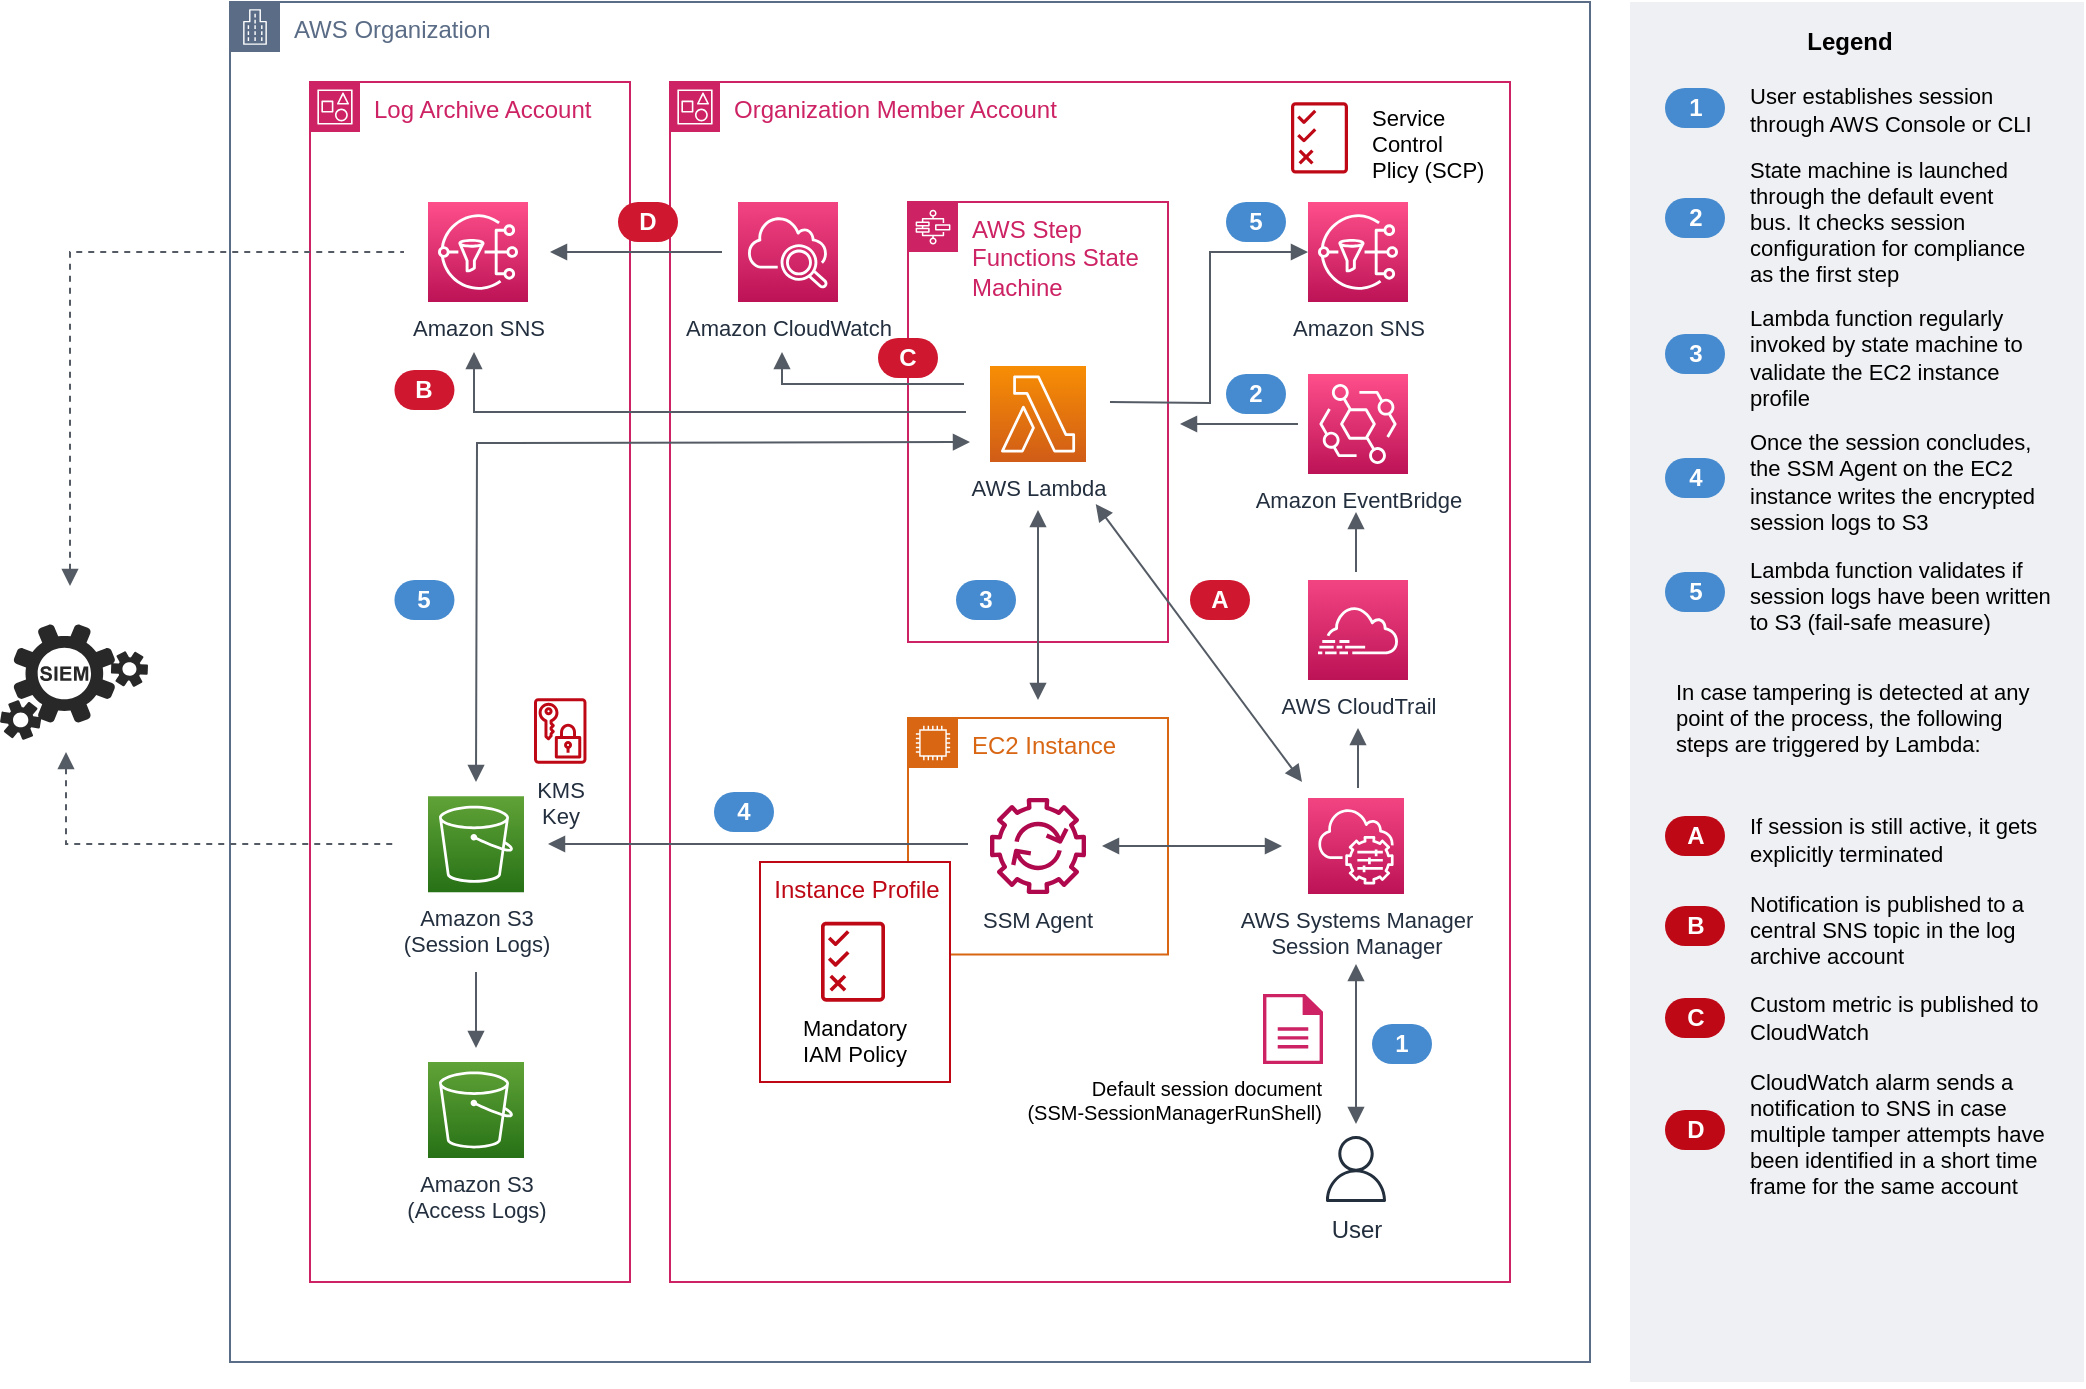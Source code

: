 <mxfile version="20.6.0" type="device"><diagram id="DbHAe8DEd5VPT8f4FB3c" name="Page-1"><mxGraphModel dx="2094" dy="766" grid="0" gridSize="10" guides="1" tooltips="1" connect="1" arrows="1" fold="1" page="0" pageScale="1" pageWidth="850" pageHeight="1100" math="0" shadow="0"><root><mxCell id="0"/><mxCell id="1" parent="0"/><mxCell id="8o182Y1B1sE2RElDFnX9-1" value="Log Archive Account" style="points=[[0,0],[0.25,0],[0.5,0],[0.75,0],[1,0],[1,0.25],[1,0.5],[1,0.75],[1,1],[0.75,1],[0.5,1],[0.25,1],[0,1],[0,0.75],[0,0.5],[0,0.25]];outlineConnect=0;gradientColor=none;html=1;whiteSpace=wrap;fontSize=12;fontStyle=0;container=1;pointerEvents=0;collapsible=0;recursiveResize=0;shape=mxgraph.aws4.group;grIcon=mxgraph.aws4.group_account;strokeColor=#CD2264;fillColor=none;verticalAlign=top;align=left;spacingLeft=30;fontColor=#CD2264;dashed=0;" parent="1" vertex="1"><mxGeometry x="40" y="80" width="160" height="600" as="geometry"/></mxCell><mxCell id="8o182Y1B1sE2RElDFnX9-2" value="Organization Member Account" style="points=[[0,0],[0.25,0],[0.5,0],[0.75,0],[1,0],[1,0.25],[1,0.5],[1,0.75],[1,1],[0.75,1],[0.5,1],[0.25,1],[0,1],[0,0.75],[0,0.5],[0,0.25]];outlineConnect=0;gradientColor=none;html=1;whiteSpace=wrap;fontSize=12;fontStyle=0;container=1;pointerEvents=0;collapsible=0;recursiveResize=0;shape=mxgraph.aws4.group;grIcon=mxgraph.aws4.group_account;strokeColor=#CD2264;fillColor=none;verticalAlign=top;align=left;spacingLeft=30;fontColor=#CD2264;dashed=0;" parent="1" vertex="1"><mxGeometry x="220" y="80" width="420" height="600" as="geometry"/></mxCell><mxCell id="8o182Y1B1sE2RElDFnX9-3" value="AWS Organization" style="points=[[0,0],[0.25,0],[0.5,0],[0.75,0],[1,0],[1,0.25],[1,0.5],[1,0.75],[1,1],[0.75,1],[0.5,1],[0.25,1],[0,1],[0,0.75],[0,0.5],[0,0.25]];outlineConnect=0;gradientColor=none;html=1;whiteSpace=wrap;fontSize=12;fontStyle=0;container=1;pointerEvents=0;collapsible=0;recursiveResize=0;shape=mxgraph.aws4.group;grIcon=mxgraph.aws4.group_corporate_data_center;strokeColor=#5A6C86;fillColor=none;verticalAlign=top;align=left;spacingLeft=30;fontColor=#5A6C86;dashed=0;" parent="1" vertex="1"><mxGeometry y="40" width="680" height="680" as="geometry"/></mxCell><mxCell id="8o182Y1B1sE2RElDFnX9-4" value="EC2 Instance" style="points=[[0,0],[0.25,0],[0.5,0],[0.75,0],[1,0],[1,0.25],[1,0.5],[1,0.75],[1,1],[0.75,1],[0.5,1],[0.25,1],[0,1],[0,0.75],[0,0.5],[0,0.25]];outlineConnect=0;gradientColor=none;html=1;whiteSpace=wrap;fontSize=12;fontStyle=0;container=1;pointerEvents=0;collapsible=0;recursiveResize=0;shape=mxgraph.aws4.group;grIcon=mxgraph.aws4.group_ec2_instance_contents;strokeColor=#D86613;fillColor=none;verticalAlign=top;align=left;spacingLeft=30;fontColor=#D86613;dashed=0;" parent="8o182Y1B1sE2RElDFnX9-3" vertex="1"><mxGeometry x="339" y="358" width="130" height="118.26" as="geometry"/></mxCell><mxCell id="8o182Y1B1sE2RElDFnX9-6" value="SSM Agent" style="sketch=0;outlineConnect=0;fontColor=#232F3E;gradientColor=none;fillColor=#B0084D;strokeColor=none;dashed=0;verticalLabelPosition=bottom;verticalAlign=top;align=center;fontSize=11;fontStyle=0;aspect=fixed;pointerEvents=1;shape=mxgraph.aws4.automation;" parent="8o182Y1B1sE2RElDFnX9-4" vertex="1"><mxGeometry x="41" y="40" width="48" height="48" as="geometry"/></mxCell><mxCell id="8o182Y1B1sE2RElDFnX9-7" value="&lt;div style=&quot;font-size: 11px;&quot;&gt;AWS Systems Manager&lt;/div&gt;&lt;div style=&quot;font-size: 11px;&quot;&gt;Session Manager&lt;br style=&quot;font-size: 11px;&quot;&gt;&lt;/div&gt;" style="sketch=0;points=[[0,0,0],[0.25,0,0],[0.5,0,0],[0.75,0,0],[1,0,0],[0,1,0],[0.25,1,0],[0.5,1,0],[0.75,1,0],[1,1,0],[0,0.25,0],[0,0.5,0],[0,0.75,0],[1,0.25,0],[1,0.5,0],[1,0.75,0]];points=[[0,0,0],[0.25,0,0],[0.5,0,0],[0.75,0,0],[1,0,0],[0,1,0],[0.25,1,0],[0.5,1,0],[0.75,1,0],[1,1,0],[0,0.25,0],[0,0.5,0],[0,0.75,0],[1,0.25,0],[1,0.5,0],[1,0.75,0]];outlineConnect=0;fontColor=#232F3E;gradientColor=#F34482;gradientDirection=north;fillColor=#BC1356;strokeColor=#ffffff;dashed=0;verticalLabelPosition=bottom;verticalAlign=top;align=center;html=1;fontSize=11;fontStyle=0;aspect=fixed;shape=mxgraph.aws4.resourceIcon;resIcon=mxgraph.aws4.systems_manager;" parent="8o182Y1B1sE2RElDFnX9-3" vertex="1"><mxGeometry x="539" y="398" width="48" height="48" as="geometry"/></mxCell><mxCell id="8o182Y1B1sE2RElDFnX9-8" value="" style="edgeStyle=orthogonalEdgeStyle;html=1;endArrow=block;elbow=vertical;startArrow=block;startFill=1;endFill=1;strokeColor=#545B64;rounded=0;fontSize=11;" parent="8o182Y1B1sE2RElDFnX9-3" edge="1"><mxGeometry width="100" relative="1" as="geometry"><mxPoint x="436" y="422" as="sourcePoint"/><mxPoint x="526" y="422" as="targetPoint"/></mxGeometry></mxCell><mxCell id="8o182Y1B1sE2RElDFnX9-9" value="User" style="sketch=0;outlineConnect=0;fontColor=#232F3E;gradientColor=none;fillColor=#232F3D;strokeColor=none;dashed=0;verticalLabelPosition=bottom;verticalAlign=top;align=center;html=1;fontSize=12;fontStyle=0;aspect=fixed;pointerEvents=1;shape=mxgraph.aws4.user;" parent="8o182Y1B1sE2RElDFnX9-3" vertex="1"><mxGeometry x="546.5" y="567" width="33" height="33" as="geometry"/></mxCell><mxCell id="8o182Y1B1sE2RElDFnX9-10" value="" style="html=1;endArrow=block;elbow=vertical;startArrow=block;startFill=1;endFill=1;strokeColor=#545B64;rounded=0;fontSize=11;" parent="8o182Y1B1sE2RElDFnX9-3" edge="1"><mxGeometry width="100" relative="1" as="geometry"><mxPoint x="563" y="561" as="sourcePoint"/><mxPoint x="563" y="481" as="targetPoint"/></mxGeometry></mxCell><mxCell id="8o182Y1B1sE2RElDFnX9-16" value="1" style="rounded=1;whiteSpace=wrap;html=1;fontSize=12;arcSize=50;fillColor=#468BCF;strokeColor=none;fontStyle=1;fontColor=#FFFFFF;verticalAlign=middle;" parent="8o182Y1B1sE2RElDFnX9-3" vertex="1"><mxGeometry x="571" y="511" width="30" height="20" as="geometry"/></mxCell><mxCell id="8o182Y1B1sE2RElDFnX9-17" value="&lt;div align=&quot;right&quot;&gt;&lt;font style=&quot;font-size: 10px;&quot;&gt;Default session document &lt;br&gt;&lt;/font&gt;&lt;/div&gt;&lt;div align=&quot;right&quot;&gt;&lt;font style=&quot;font-size: 10px;&quot;&gt;(&lt;span id=&quot;docs-internal-guid-f964c8bb-7fff-404f-c81f-6e6604c1600f&quot; style=&quot;font-family: Arial; color: rgb(0, 0, 0); background-color: transparent; font-weight: 400; font-style: normal; font-variant: normal; text-decoration: none; vertical-align: baseline;&quot;&gt;SSM-SessionManagerRunShell)&lt;/span&gt;&lt;/font&gt;&lt;/div&gt;" style="sketch=0;pointerEvents=1;shadow=0;dashed=0;html=1;strokeColor=none;fillColor=#CD2264;labelPosition=center;verticalLabelPosition=bottom;verticalAlign=top;outlineConnect=0;align=right;shape=mxgraph.office.concepts.document;fontSize=10;fontColor=#000000;" parent="8o182Y1B1sE2RElDFnX9-3" vertex="1"><mxGeometry x="516.5" y="496" width="30" height="35" as="geometry"/></mxCell><mxCell id="8o182Y1B1sE2RElDFnX9-18" value="AWS CloudTrail" style="sketch=0;points=[[0,0,0],[0.25,0,0],[0.5,0,0],[0.75,0,0],[1,0,0],[0,1,0],[0.25,1,0],[0.5,1,0],[0.75,1,0],[1,1,0],[0,0.25,0],[0,0.5,0],[0,0.75,0],[1,0.25,0],[1,0.5,0],[1,0.75,0]];points=[[0,0,0],[0.25,0,0],[0.5,0,0],[0.75,0,0],[1,0,0],[0,1,0],[0.25,1,0],[0.5,1,0],[0.75,1,0],[1,1,0],[0,0.25,0],[0,0.5,0],[0,0.75,0],[1,0.25,0],[1,0.5,0],[1,0.75,0]];outlineConnect=0;fontColor=#232F3E;gradientColor=#F34482;gradientDirection=north;fillColor=#BC1356;strokeColor=#ffffff;dashed=0;verticalLabelPosition=bottom;verticalAlign=top;align=center;html=1;fontSize=11;fontStyle=0;aspect=fixed;shape=mxgraph.aws4.resourceIcon;resIcon=mxgraph.aws4.cloudtrail;" parent="8o182Y1B1sE2RElDFnX9-3" vertex="1"><mxGeometry x="539" y="289" width="50" height="50" as="geometry"/></mxCell><mxCell id="8o182Y1B1sE2RElDFnX9-19" value="" style="edgeStyle=orthogonalEdgeStyle;html=1;endArrow=block;elbow=vertical;startArrow=none;endFill=1;strokeColor=#545B64;rounded=0;fontSize=12;fontColor=#000000;" parent="8o182Y1B1sE2RElDFnX9-3" edge="1"><mxGeometry width="100" relative="1" as="geometry"><mxPoint x="564" y="393" as="sourcePoint"/><mxPoint x="564" y="363" as="targetPoint"/></mxGeometry></mxCell><mxCell id="8o182Y1B1sE2RElDFnX9-33" value="Amazon EventBridge" style="sketch=0;points=[[0,0,0],[0.25,0,0],[0.5,0,0],[0.75,0,0],[1,0,0],[0,1,0],[0.25,1,0],[0.5,1,0],[0.75,1,0],[1,1,0],[0,0.25,0],[0,0.5,0],[0,0.75,0],[1,0.25,0],[1,0.5,0],[1,0.75,0]];outlineConnect=0;fontColor=#232F3E;gradientColor=#FF4F8B;gradientDirection=north;fillColor=#BC1356;strokeColor=#ffffff;dashed=0;verticalLabelPosition=bottom;verticalAlign=top;align=center;html=1;fontSize=11;fontStyle=0;aspect=fixed;shape=mxgraph.aws4.resourceIcon;resIcon=mxgraph.aws4.eventbridge;" parent="8o182Y1B1sE2RElDFnX9-3" vertex="1"><mxGeometry x="539" y="186" width="50" height="50" as="geometry"/></mxCell><mxCell id="8o182Y1B1sE2RElDFnX9-35" value="AWS Step Functions State Machine" style="points=[[0,0],[0.25,0],[0.5,0],[0.75,0],[1,0],[1,0.25],[1,0.5],[1,0.75],[1,1],[0.75,1],[0.5,1],[0.25,1],[0,1],[0,0.75],[0,0.5],[0,0.25]];outlineConnect=0;gradientColor=none;html=1;whiteSpace=wrap;fontSize=12;fontStyle=0;container=1;pointerEvents=0;collapsible=0;recursiveResize=0;shape=mxgraph.aws4.group;grIcon=mxgraph.aws4.group_aws_step_functions_workflow;strokeColor=#CD2264;fillColor=none;verticalAlign=top;align=left;spacingLeft=30;fontColor=#CD2264;dashed=0;" parent="8o182Y1B1sE2RElDFnX9-3" vertex="1"><mxGeometry x="339" y="100" width="130" height="220" as="geometry"/></mxCell><mxCell id="8o182Y1B1sE2RElDFnX9-42" value="3" style="rounded=1;whiteSpace=wrap;html=1;fontSize=12;arcSize=50;fillColor=#468BCF;strokeColor=none;fontStyle=1;fontColor=#FFFFFF;verticalAlign=middle;" parent="8o182Y1B1sE2RElDFnX9-35" vertex="1"><mxGeometry x="24" y="189" width="30" height="20" as="geometry"/></mxCell><mxCell id="8o182Y1B1sE2RElDFnX9-55" value="&lt;div style=&quot;font-size: 11px;&quot;&gt;AWS Lambda &lt;br style=&quot;font-size: 11px;&quot;&gt;&lt;/div&gt;&lt;div style=&quot;font-size: 11px;&quot;&gt;&lt;br&gt;&lt;/div&gt;" style="sketch=0;points=[[0,0,0],[0.25,0,0],[0.5,0,0],[0.75,0,0],[1,0,0],[0,1,0],[0.25,1,0],[0.5,1,0],[0.75,1,0],[1,1,0],[0,0.25,0],[0,0.5,0],[0,0.75,0],[1,0.25,0],[1,0.5,0],[1,0.75,0]];outlineConnect=0;fontColor=#232F3E;gradientColor=#F78E04;gradientDirection=north;fillColor=#D05C17;strokeColor=#ffffff;dashed=0;verticalLabelPosition=bottom;verticalAlign=top;align=center;html=1;fontSize=12;fontStyle=0;aspect=fixed;shape=mxgraph.aws4.resourceIcon;resIcon=mxgraph.aws4.lambda;shadow=0;" parent="8o182Y1B1sE2RElDFnX9-35" vertex="1"><mxGeometry x="41" y="82" width="48" height="48" as="geometry"/></mxCell><mxCell id="2LndBZS6i5SbtHKy5Jkg-8" value="C" style="rounded=1;whiteSpace=wrap;html=1;fontSize=12;arcSize=50;fillColor=#CF172F;strokeColor=none;fontStyle=1;fontColor=#FFFFFF;" vertex="1" parent="8o182Y1B1sE2RElDFnX9-35"><mxGeometry x="-15" y="68" width="30" height="20" as="geometry"/></mxCell><mxCell id="8o182Y1B1sE2RElDFnX9-37" value="" style="edgeStyle=orthogonalEdgeStyle;html=1;endArrow=block;elbow=vertical;startArrow=none;endFill=1;strokeColor=#545B64;rounded=0;fontSize=12;fontColor=#000000;" parent="8o182Y1B1sE2RElDFnX9-3" edge="1"><mxGeometry width="100" relative="1" as="geometry"><mxPoint x="534" y="211" as="sourcePoint"/><mxPoint x="475" y="211" as="targetPoint"/></mxGeometry></mxCell><mxCell id="8o182Y1B1sE2RElDFnX9-38" value="2" style="rounded=1;whiteSpace=wrap;html=1;fontSize=12;arcSize=50;fillColor=#468BCF;strokeColor=none;fontStyle=1;fontColor=#FFFFFF;verticalAlign=middle;" parent="8o182Y1B1sE2RElDFnX9-3" vertex="1"><mxGeometry x="498" y="186" width="30" height="20" as="geometry"/></mxCell><mxCell id="8o182Y1B1sE2RElDFnX9-41" value="" style="edgeStyle=orthogonalEdgeStyle;html=1;endArrow=block;elbow=vertical;startArrow=block;startFill=1;endFill=1;strokeColor=#545B64;rounded=0;fontSize=11;fontColor=#000000;entryX=0.5;entryY=0;entryDx=0;entryDy=0;" parent="8o182Y1B1sE2RElDFnX9-3" edge="1"><mxGeometry width="100" relative="1" as="geometry"><mxPoint x="404" y="254" as="sourcePoint"/><mxPoint x="404" y="349" as="targetPoint"/></mxGeometry></mxCell><mxCell id="8o182Y1B1sE2RElDFnX9-51" value="Instance Profile" style="fillColor=default;strokeColor=#BF0816;verticalAlign=top;fontStyle=0;fontColor=#BF0816;shadow=0;sketch=0;fontSize=12;html=1;" parent="8o182Y1B1sE2RElDFnX9-3" vertex="1"><mxGeometry x="265" y="430" width="95" height="110" as="geometry"/></mxCell><mxCell id="8o182Y1B1sE2RElDFnX9-52" style="edgeStyle=none;rounded=0;orthogonalLoop=1;jettySize=auto;html=1;exitX=1;exitY=0.5;exitDx=0;exitDy=0;fontSize=11;fontColor=#000000;" parent="8o182Y1B1sE2RElDFnX9-3" edge="1"><mxGeometry relative="1" as="geometry"><mxPoint x="354.0" y="489" as="sourcePoint"/><mxPoint x="354.0" y="489" as="targetPoint"/></mxGeometry></mxCell><mxCell id="8o182Y1B1sE2RElDFnX9-45" value="&lt;div style=&quot;font-size: 11px;&quot;&gt;Mandatory&lt;br style=&quot;font-size: 11px;&quot;&gt;&lt;/div&gt;&lt;div style=&quot;font-size: 11px;&quot;&gt;IAM Policy&lt;/div&gt;" style="sketch=0;outlineConnect=0;fontColor=#000000;gradientColor=none;fillColor=#BF0816;strokeColor=none;dashed=0;verticalLabelPosition=bottom;verticalAlign=top;align=center;html=1;fontSize=11;fontStyle=0;aspect=fixed;pointerEvents=1;shape=mxgraph.aws4.permissions;shadow=0;" parent="8o182Y1B1sE2RElDFnX9-3" vertex="1"><mxGeometry x="295.5" y="459.74" width="32" height="40.26" as="geometry"/></mxCell><mxCell id="8o182Y1B1sE2RElDFnX9-54" value="&lt;div style=&quot;font-size: 11px;&quot;&gt;Amazon S3&lt;/div&gt;&lt;div style=&quot;font-size: 11px;&quot;&gt;(Session Logs)&lt;/div&gt;" style="sketch=0;points=[[0,0,0],[0.25,0,0],[0.5,0,0],[0.75,0,0],[1,0,0],[0,1,0],[0.25,1,0],[0.5,1,0],[0.75,1,0],[1,1,0],[0,0.25,0],[0,0.5,0],[0,0.75,0],[1,0.25,0],[1,0.5,0],[1,0.75,0]];outlineConnect=0;fontColor=#232F3E;gradientColor=#60A337;gradientDirection=north;fillColor=#277116;strokeColor=#ffffff;dashed=0;verticalLabelPosition=bottom;verticalAlign=top;align=center;html=1;fontSize=11;fontStyle=0;aspect=fixed;shape=mxgraph.aws4.resourceIcon;resIcon=mxgraph.aws4.s3;shadow=0;" parent="8o182Y1B1sE2RElDFnX9-3" vertex="1"><mxGeometry x="99" y="397.13" width="48" height="48" as="geometry"/></mxCell><mxCell id="8o182Y1B1sE2RElDFnX9-57" value="" style="edgeStyle=orthogonalEdgeStyle;html=1;endArrow=block;elbow=vertical;startArrow=none;endFill=1;strokeColor=#545B64;rounded=0;fontSize=12;fontColor=#000000;" parent="8o182Y1B1sE2RElDFnX9-3" edge="1"><mxGeometry width="100" relative="1" as="geometry"><mxPoint x="369" y="421" as="sourcePoint"/><mxPoint x="159" y="421" as="targetPoint"/><Array as="points"><mxPoint x="329" y="421"/><mxPoint x="329" y="421"/></Array></mxGeometry></mxCell><mxCell id="8o182Y1B1sE2RElDFnX9-58" value="" style="html=1;endArrow=block;elbow=vertical;startArrow=block;startFill=1;endFill=1;strokeColor=#545B64;rounded=0;fontSize=11;fontColor=#000000;edgeStyle=orthogonalEdgeStyle;" parent="8o182Y1B1sE2RElDFnX9-3" edge="1"><mxGeometry width="100" relative="1" as="geometry"><mxPoint x="370" y="220" as="sourcePoint"/><mxPoint x="123" y="390" as="targetPoint"/></mxGeometry></mxCell><mxCell id="8o182Y1B1sE2RElDFnX9-59" value="5" style="rounded=1;whiteSpace=wrap;html=1;fontSize=12;arcSize=50;fillColor=#468BCF;strokeColor=none;fontStyle=1;fontColor=#FFFFFF;" parent="8o182Y1B1sE2RElDFnX9-3" vertex="1"><mxGeometry x="82.23" y="289" width="30" height="20" as="geometry"/></mxCell><mxCell id="8o182Y1B1sE2RElDFnX9-62" value="&lt;div style=&quot;font-size: 11px;&quot;&gt;Amazon S3&lt;br style=&quot;font-size: 11px;&quot;&gt;(Access Logs)&lt;/div&gt;" style="sketch=0;points=[[0,0,0],[0.25,0,0],[0.5,0,0],[0.75,0,0],[1,0,0],[0,1,0],[0.25,1,0],[0.5,1,0],[0.75,1,0],[1,1,0],[0,0.25,0],[0,0.5,0],[0,0.75,0],[1,0.25,0],[1,0.5,0],[1,0.75,0]];outlineConnect=0;fontColor=#232F3E;gradientColor=#60A337;gradientDirection=north;fillColor=#277116;strokeColor=#ffffff;dashed=0;verticalLabelPosition=bottom;verticalAlign=top;align=center;html=1;fontSize=11;fontStyle=0;aspect=fixed;shape=mxgraph.aws4.resourceIcon;resIcon=mxgraph.aws4.s3;shadow=0;" parent="8o182Y1B1sE2RElDFnX9-3" vertex="1"><mxGeometry x="99" y="530" width="48" height="48" as="geometry"/></mxCell><mxCell id="8o182Y1B1sE2RElDFnX9-65" value="&lt;div&gt;KMS &lt;br&gt;&lt;/div&gt;&lt;div&gt;Key&lt;/div&gt;" style="sketch=0;outlineConnect=0;fontColor=#232F3E;gradientColor=none;fillColor=#BF0816;strokeColor=none;dashed=0;verticalLabelPosition=bottom;verticalAlign=top;align=center;html=1;fontSize=11;fontStyle=0;aspect=fixed;pointerEvents=1;shape=mxgraph.aws4.data_encryption_key;shadow=0;horizontal=1;" parent="8o182Y1B1sE2RElDFnX9-3" vertex="1"><mxGeometry x="152" y="348" width="26.23" height="33" as="geometry"/></mxCell><mxCell id="8o182Y1B1sE2RElDFnX9-66" value="" style="sketch=0;outlineConnect=0;fontColor=#232F3E;gradientColor=none;fillColor=#BF0816;strokeColor=none;dashed=0;verticalLabelPosition=bottom;verticalAlign=top;align=center;html=1;fontSize=12;fontStyle=0;aspect=fixed;pointerEvents=1;shape=mxgraph.aws4.permissions;shadow=0;" parent="8o182Y1B1sE2RElDFnX9-3" vertex="1"><mxGeometry x="530.5" y="50" width="28.5" height="35.85" as="geometry"/></mxCell><mxCell id="8o182Y1B1sE2RElDFnX9-67" value="&lt;div align=&quot;left&quot;&gt;Service Control Plicy (SCP)&lt;br&gt;&lt;/div&gt;" style="text;html=1;strokeColor=none;fillColor=none;align=center;verticalAlign=middle;whiteSpace=wrap;rounded=0;shadow=0;sketch=0;fontSize=11;fontColor=#000000;" parent="8o182Y1B1sE2RElDFnX9-3" vertex="1"><mxGeometry x="570" y="55.85" width="60" height="30" as="geometry"/></mxCell><mxCell id="8o182Y1B1sE2RElDFnX9-68" value="Amazon SNS" style="sketch=0;points=[[0,0,0],[0.25,0,0],[0.5,0,0],[0.75,0,0],[1,0,0],[0,1,0],[0.25,1,0],[0.5,1,0],[0.75,1,0],[1,1,0],[0,0.25,0],[0,0.5,0],[0,0.75,0],[1,0.25,0],[1,0.5,0],[1,0.75,0]];outlineConnect=0;fontColor=#232F3E;gradientColor=#FF4F8B;gradientDirection=north;fillColor=#BC1356;strokeColor=#ffffff;dashed=0;verticalLabelPosition=bottom;verticalAlign=top;align=center;html=1;fontSize=11;fontStyle=0;aspect=fixed;shape=mxgraph.aws4.resourceIcon;resIcon=mxgraph.aws4.sns;shadow=0;" parent="8o182Y1B1sE2RElDFnX9-3" vertex="1"><mxGeometry x="539" y="100" width="50" height="50" as="geometry"/></mxCell><mxCell id="8o182Y1B1sE2RElDFnX9-69" value="" style="html=1;endArrow=block;elbow=vertical;startArrow=none;endFill=1;strokeColor=#545B64;rounded=0;fontSize=12;fontColor=#000000;edgeStyle=orthogonalEdgeStyle;entryX=0;entryY=0.5;entryDx=0;entryDy=0;entryPerimeter=0;" parent="8o182Y1B1sE2RElDFnX9-3" target="8o182Y1B1sE2RElDFnX9-68" edge="1"><mxGeometry width="100" relative="1" as="geometry"><mxPoint x="440" y="200" as="sourcePoint"/><mxPoint x="530" y="130" as="targetPoint"/></mxGeometry></mxCell><mxCell id="8o182Y1B1sE2RElDFnX9-70" value="Amazon SNS" style="sketch=0;points=[[0,0,0],[0.25,0,0],[0.5,0,0],[0.75,0,0],[1,0,0],[0,1,0],[0.25,1,0],[0.5,1,0],[0.75,1,0],[1,1,0],[0,0.25,0],[0,0.5,0],[0,0.75,0],[1,0.25,0],[1,0.5,0],[1,0.75,0]];outlineConnect=0;fontColor=#232F3E;gradientColor=#FF4F8B;gradientDirection=north;fillColor=#BC1356;strokeColor=#ffffff;dashed=0;verticalLabelPosition=bottom;verticalAlign=top;align=center;html=1;fontSize=11;fontStyle=0;aspect=fixed;shape=mxgraph.aws4.resourceIcon;resIcon=mxgraph.aws4.sns;shadow=0;" parent="8o182Y1B1sE2RElDFnX9-3" vertex="1"><mxGeometry x="99" y="100" width="50" height="50" as="geometry"/></mxCell><mxCell id="8o182Y1B1sE2RElDFnX9-71" value="" style="html=1;endArrow=none;elbow=vertical;startArrow=block;endFill=0;strokeColor=#545B64;rounded=0;fontSize=12;fontColor=#000000;edgeStyle=orthogonalEdgeStyle;startFill=1;" parent="8o182Y1B1sE2RElDFnX9-3" edge="1"><mxGeometry width="100" relative="1" as="geometry"><mxPoint x="122" y="175" as="sourcePoint"/><mxPoint x="368" y="205" as="targetPoint"/><Array as="points"><mxPoint x="122" y="205"/></Array></mxGeometry></mxCell><mxCell id="8o182Y1B1sE2RElDFnX9-72" value="5" style="rounded=1;whiteSpace=wrap;html=1;fontSize=12;arcSize=50;fillColor=#468BCF;strokeColor=none;fontStyle=1;fontColor=#FFFFFF;" parent="8o182Y1B1sE2RElDFnX9-3" vertex="1"><mxGeometry x="498" y="100" width="30" height="20" as="geometry"/></mxCell><mxCell id="8o182Y1B1sE2RElDFnX9-75" value="B" style="rounded=1;whiteSpace=wrap;html=1;fontSize=12;arcSize=50;fillColor=#CF172F;strokeColor=none;fontStyle=1;fontColor=#FFFFFF;" parent="8o182Y1B1sE2RElDFnX9-3" vertex="1"><mxGeometry x="82.23" y="184" width="30" height="20" as="geometry"/></mxCell><mxCell id="8o182Y1B1sE2RElDFnX9-78" value="&lt;div style=&quot;font-size: 11px;&quot;&gt;Amazon CloudWatch&lt;br&gt;&lt;/div&gt;" style="sketch=0;points=[[0,0,0],[0.25,0,0],[0.5,0,0],[0.75,0,0],[1,0,0],[0,1,0],[0.25,1,0],[0.5,1,0],[0.75,1,0],[1,1,0],[0,0.25,0],[0,0.5,0],[0,0.75,0],[1,0.25,0],[1,0.5,0],[1,0.75,0]];points=[[0,0,0],[0.25,0,0],[0.5,0,0],[0.75,0,0],[1,0,0],[0,1,0],[0.25,1,0],[0.5,1,0],[0.75,1,0],[1,1,0],[0,0.25,0],[0,0.5,0],[0,0.75,0],[1,0.25,0],[1,0.5,0],[1,0.75,0]];outlineConnect=0;fontColor=#232F3E;gradientColor=#F34482;gradientDirection=north;fillColor=#BC1356;strokeColor=#ffffff;dashed=0;verticalLabelPosition=bottom;verticalAlign=top;align=center;html=1;fontSize=11;fontStyle=0;aspect=fixed;shape=mxgraph.aws4.resourceIcon;resIcon=mxgraph.aws4.cloudwatch_2;shadow=0;" parent="8o182Y1B1sE2RElDFnX9-3" vertex="1"><mxGeometry x="254" y="100" width="50" height="50" as="geometry"/></mxCell><mxCell id="8o182Y1B1sE2RElDFnX9-79" value="" style="html=1;endArrow=none;elbow=vertical;startArrow=block;endFill=0;strokeColor=#545B64;rounded=0;fontSize=12;fontColor=#000000;startFill=1;entryX=0;entryY=0.5;entryDx=0;entryDy=0;entryPerimeter=0;" parent="8o182Y1B1sE2RElDFnX9-3" edge="1"><mxGeometry width="100" relative="1" as="geometry"><mxPoint x="160" y="125" as="sourcePoint"/><mxPoint x="246" y="125" as="targetPoint"/></mxGeometry></mxCell><mxCell id="8o182Y1B1sE2RElDFnX9-82" value="" style="html=1;endArrow=block;elbow=vertical;startArrow=none;endFill=1;strokeColor=#545B64;rounded=0;fontSize=12;fontColor=#000000;edgeStyle=orthogonalEdgeStyle;" parent="8o182Y1B1sE2RElDFnX9-3" edge="1"><mxGeometry width="100" relative="1" as="geometry"><mxPoint x="367" y="191" as="sourcePoint"/><mxPoint x="276" y="175" as="targetPoint"/><Array as="points"><mxPoint x="365" y="191"/><mxPoint x="276" y="191"/></Array></mxGeometry></mxCell><mxCell id="8o182Y1B1sE2RElDFnX9-85" value="D" style="rounded=1;whiteSpace=wrap;html=1;fontSize=12;arcSize=50;fillColor=#CF172F;strokeColor=none;fontStyle=1;fontColor=#FFFFFF;" parent="8o182Y1B1sE2RElDFnX9-3" vertex="1"><mxGeometry x="194" y="100" width="30" height="20" as="geometry"/></mxCell><mxCell id="2LndBZS6i5SbtHKy5Jkg-1" value="4" style="rounded=1;whiteSpace=wrap;html=1;fontSize=12;arcSize=50;fillColor=#468BCF;strokeColor=none;fontStyle=1;fontColor=#FFFFFF;" vertex="1" parent="8o182Y1B1sE2RElDFnX9-3"><mxGeometry x="242" y="395" width="30" height="20" as="geometry"/></mxCell><mxCell id="2LndBZS6i5SbtHKy5Jkg-5" value="" style="html=1;endArrow=block;elbow=vertical;startArrow=block;startFill=1;endFill=1;strokeColor=#545B64;rounded=0;fontSize=11;fontColor=#000000;" edge="1" parent="8o182Y1B1sE2RElDFnX9-3"><mxGeometry width="100" relative="1" as="geometry"><mxPoint x="432.875" y="251" as="sourcePoint"/><mxPoint x="536" y="390" as="targetPoint"/></mxGeometry></mxCell><mxCell id="2LndBZS6i5SbtHKy5Jkg-6" value="A" style="rounded=1;whiteSpace=wrap;html=1;fontSize=12;arcSize=50;fillColor=#CF172F;strokeColor=none;fontStyle=1;fontColor=#FFFFFF;" vertex="1" parent="8o182Y1B1sE2RElDFnX9-3"><mxGeometry x="480" y="289" width="30" height="20" as="geometry"/></mxCell><mxCell id="8o182Y1B1sE2RElDFnX9-12" value="" style="fillColor=#EFF0F3;strokeColor=none;dashed=0;verticalAlign=top;fontStyle=0;fontColor=#232F3D;fontSize=11;" parent="1" vertex="1"><mxGeometry x="700" y="40" width="227" height="690" as="geometry"/></mxCell><mxCell id="8o182Y1B1sE2RElDFnX9-13" value="1" style="rounded=1;whiteSpace=wrap;html=1;fontSize=12;arcSize=50;fillColor=#468BCF;strokeColor=none;fontStyle=1;fontColor=#FFFFFF;" parent="1" vertex="1"><mxGeometry x="717.5" y="83" width="30" height="20" as="geometry"/></mxCell><mxCell id="8o182Y1B1sE2RElDFnX9-15" value="User establishes session through AWS Console or CLI" style="text;html=1;strokeColor=none;fillColor=none;align=left;verticalAlign=middle;whiteSpace=wrap;rounded=0;fontSize=11;fontColor=#000000;" parent="1" vertex="1"><mxGeometry x="757.5" y="79" width="152" height="30" as="geometry"/></mxCell><mxCell id="8o182Y1B1sE2RElDFnX9-32" style="edgeStyle=none;rounded=0;orthogonalLoop=1;jettySize=auto;html=1;exitX=0.5;exitY=1;exitDx=0;exitDy=0;fontSize=11;fontColor=#000000;" parent="1" edge="1"><mxGeometry relative="1" as="geometry"><mxPoint x="349.0" y="724.0" as="sourcePoint"/><mxPoint x="349.0" y="724.0" as="targetPoint"/></mxGeometry></mxCell><mxCell id="8o182Y1B1sE2RElDFnX9-34" value="" style="edgeStyle=orthogonalEdgeStyle;html=1;endArrow=block;elbow=vertical;startArrow=none;endFill=1;strokeColor=#545B64;rounded=0;fontSize=12;fontColor=#000000;" parent="1" edge="1"><mxGeometry width="100" relative="1" as="geometry"><mxPoint x="563.0" y="325" as="sourcePoint"/><mxPoint x="563.0" y="295" as="targetPoint"/></mxGeometry></mxCell><mxCell id="8o182Y1B1sE2RElDFnX9-39" value="2" style="rounded=1;whiteSpace=wrap;html=1;fontSize=12;arcSize=50;fillColor=#468BCF;strokeColor=none;fontStyle=1;fontColor=#FFFFFF;" parent="1" vertex="1"><mxGeometry x="717.5" y="138" width="30" height="20" as="geometry"/></mxCell><mxCell id="8o182Y1B1sE2RElDFnX9-40" value="State machine is launched through the default event bus. It checks session configuration for compliance as the first step" style="text;html=1;strokeColor=none;fillColor=none;align=left;verticalAlign=middle;whiteSpace=wrap;rounded=0;fontSize=11;fontColor=#000000;" parent="1" vertex="1"><mxGeometry x="757.5" y="135" width="142" height="30" as="geometry"/></mxCell><mxCell id="8o182Y1B1sE2RElDFnX9-43" value="3" style="rounded=1;whiteSpace=wrap;html=1;fontSize=12;arcSize=50;fillColor=#468BCF;strokeColor=none;fontStyle=1;fontColor=#FFFFFF;" parent="1" vertex="1"><mxGeometry x="717.5" y="206" width="30" height="20" as="geometry"/></mxCell><mxCell id="8o182Y1B1sE2RElDFnX9-44" value="Lambda function regularly invoked by state machine to validate the EC2 instance profile " style="text;html=1;strokeColor=none;fillColor=none;align=left;verticalAlign=middle;whiteSpace=wrap;rounded=0;fontSize=11;fontColor=#000000;" parent="1" vertex="1"><mxGeometry x="757.5" y="203" width="142" height="30" as="geometry"/></mxCell><mxCell id="8o182Y1B1sE2RElDFnX9-60" value="4" style="rounded=1;whiteSpace=wrap;html=1;fontSize=12;arcSize=50;fillColor=#468BCF;strokeColor=none;fontStyle=1;fontColor=#FFFFFF;" parent="1" vertex="1"><mxGeometry x="717.5" y="268" width="30" height="20" as="geometry"/></mxCell><mxCell id="8o182Y1B1sE2RElDFnX9-61" value="Once the session concludes, the SSM Agent on the EC2 instance writes the encrypted session logs to S3" style="text;html=1;strokeColor=none;fillColor=none;align=left;verticalAlign=middle;whiteSpace=wrap;rounded=0;fontSize=11;fontColor=#000000;" parent="1" vertex="1"><mxGeometry x="757.5" y="265" width="152" height="30" as="geometry"/></mxCell><mxCell id="8o182Y1B1sE2RElDFnX9-63" value="" style="edgeStyle=orthogonalEdgeStyle;html=1;endArrow=block;elbow=vertical;startArrow=none;endFill=1;strokeColor=#545B64;rounded=0;fontSize=12;fontColor=#000000;entryX=0.5;entryY=0;entryDx=0;entryDy=0;entryPerimeter=0;" parent="1" edge="1"><mxGeometry width="100" relative="1" as="geometry"><mxPoint x="123" y="525" as="sourcePoint"/><mxPoint x="123" y="563" as="targetPoint"/><Array as="points"/></mxGeometry></mxCell><mxCell id="8o182Y1B1sE2RElDFnX9-73" value="A" style="rounded=1;whiteSpace=wrap;html=1;fontSize=12;arcSize=50;fillColor=#BF0816;strokeColor=none;fontStyle=1;fontColor=#FFFFFF;" parent="1" vertex="1"><mxGeometry x="717.5" y="447" width="30" height="20" as="geometry"/></mxCell><mxCell id="8o182Y1B1sE2RElDFnX9-74" value="If session is still active, it gets explicitly terminated" style="text;html=1;strokeColor=none;fillColor=none;align=left;verticalAlign=middle;whiteSpace=wrap;rounded=0;fontSize=11;fontColor=#000000;" parent="1" vertex="1"><mxGeometry x="757.5" y="444" width="152" height="30" as="geometry"/></mxCell><mxCell id="8o182Y1B1sE2RElDFnX9-76" value="B" style="rounded=1;whiteSpace=wrap;html=1;fontSize=12;arcSize=50;fillColor=#BF0816;strokeColor=none;fontStyle=1;fontColor=#FFFFFF;" parent="1" vertex="1"><mxGeometry x="717.5" y="492" width="30" height="20" as="geometry"/></mxCell><mxCell id="8o182Y1B1sE2RElDFnX9-77" value="Notification is published to a central SNS topic in the log archive account" style="text;html=1;strokeColor=none;fillColor=none;align=left;verticalAlign=middle;whiteSpace=wrap;rounded=0;fontSize=11;fontColor=#000000;" parent="1" vertex="1"><mxGeometry x="757.5" y="489" width="152" height="30" as="geometry"/></mxCell><mxCell id="8o182Y1B1sE2RElDFnX9-83" value="D" style="rounded=1;whiteSpace=wrap;html=1;fontSize=12;arcSize=50;fillColor=#BF0816;strokeColor=none;fontStyle=1;fontColor=#FFFFFF;" parent="1" vertex="1"><mxGeometry x="717.5" y="594" width="30" height="20" as="geometry"/></mxCell><mxCell id="8o182Y1B1sE2RElDFnX9-84" value="CloudWatch alarm sends a notification to SNS in case multiple tamper attempts have been identified in a short time frame for the same account " style="text;html=1;strokeColor=none;fillColor=none;align=left;verticalAlign=middle;whiteSpace=wrap;rounded=0;fontSize=11;fontColor=#000000;" parent="1" vertex="1"><mxGeometry x="757.5" y="591" width="152" height="30" as="geometry"/></mxCell><mxCell id="8o182Y1B1sE2RElDFnX9-86" value="Legend" style="text;html=1;strokeColor=none;fillColor=none;align=center;verticalAlign=middle;whiteSpace=wrap;rounded=0;shadow=0;sketch=0;fontSize=12;fontColor=#000000;fontStyle=1" parent="1" vertex="1"><mxGeometry x="780" y="45" width="60" height="30" as="geometry"/></mxCell><mxCell id="8o182Y1B1sE2RElDFnX9-91" value="" style="verticalLabelPosition=bottom;sketch=0;html=1;fillColor=#282828;strokeColor=none;verticalAlign=top;pointerEvents=1;align=center;shape=mxgraph.cisco_safe.security_icons.siem;shadow=0;fontSize=12;fontColor=#000000;" parent="1" vertex="1"><mxGeometry x="-115" y="351" width="74" height="58" as="geometry"/></mxCell><mxCell id="8o182Y1B1sE2RElDFnX9-93" value="" style="html=1;endArrow=none;elbow=vertical;startArrow=block;endFill=0;strokeColor=#545B64;rounded=0;fontSize=12;fontColor=#000000;edgeStyle=orthogonalEdgeStyle;startFill=1;dashed=1;" parent="1" edge="1"><mxGeometry width="100" relative="1" as="geometry"><mxPoint x="-80" y="332" as="sourcePoint"/><mxPoint x="87" y="165" as="targetPoint"/><Array as="points"><mxPoint x="-80" y="332"/><mxPoint x="-80" y="165"/></Array></mxGeometry></mxCell><mxCell id="8o182Y1B1sE2RElDFnX9-94" value="" style="html=1;endArrow=none;elbow=vertical;startArrow=block;endFill=0;strokeColor=#545B64;rounded=0;fontSize=12;fontColor=#000000;edgeStyle=orthogonalEdgeStyle;startFill=1;dashed=1;" parent="1" edge="1"><mxGeometry width="100" relative="1" as="geometry"><mxPoint x="-82" y="415" as="sourcePoint"/><mxPoint x="83" y="461" as="targetPoint"/><Array as="points"><mxPoint x="-82" y="461"/></Array></mxGeometry></mxCell><mxCell id="2LndBZS6i5SbtHKy5Jkg-2" value="5" style="rounded=1;whiteSpace=wrap;html=1;fontSize=12;arcSize=50;fillColor=#468BCF;strokeColor=none;fontStyle=1;fontColor=#FFFFFF;" vertex="1" parent="1"><mxGeometry x="717.5" y="325" width="30" height="20" as="geometry"/></mxCell><mxCell id="2LndBZS6i5SbtHKy5Jkg-3" value="Lambda function validates if session logs have been written to S3 (fail-safe measure)" style="text;html=1;strokeColor=none;fillColor=none;align=left;verticalAlign=middle;whiteSpace=wrap;rounded=0;fontSize=11;fontColor=#000000;" vertex="1" parent="1"><mxGeometry x="757.5" y="322" width="155.5" height="30" as="geometry"/></mxCell><mxCell id="2LndBZS6i5SbtHKy5Jkg-4" value="In case tampering is detected at any point of the process, the following steps are triggered by Lambda:" style="text;html=1;strokeColor=none;fillColor=none;align=left;verticalAlign=middle;whiteSpace=wrap;rounded=0;fontSize=11;fontColor=#000000;" vertex="1" parent="1"><mxGeometry x="720.5" y="383" width="191.5" height="30" as="geometry"/></mxCell><mxCell id="2LndBZS6i5SbtHKy5Jkg-9" value="C" style="rounded=1;whiteSpace=wrap;html=1;fontSize=12;arcSize=50;fillColor=#BF0816;strokeColor=none;fontStyle=1;fontColor=#FFFFFF;" vertex="1" parent="1"><mxGeometry x="717.5" y="538" width="30" height="20" as="geometry"/></mxCell><mxCell id="2LndBZS6i5SbtHKy5Jkg-10" value="Custom metric is published to CloudWatch" style="text;html=1;strokeColor=none;fillColor=none;align=left;verticalAlign=middle;whiteSpace=wrap;rounded=0;fontSize=11;fontColor=#000000;" vertex="1" parent="1"><mxGeometry x="757.5" y="533" width="152" height="30" as="geometry"/></mxCell></root></mxGraphModel></diagram></mxfile>